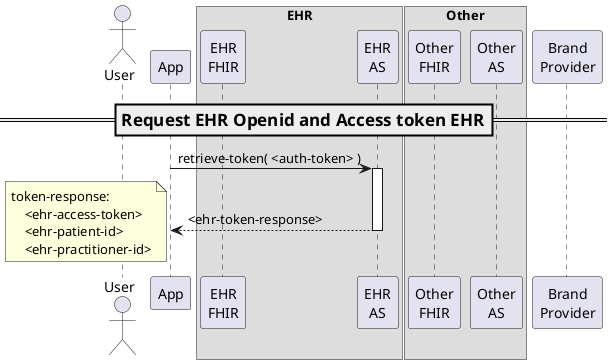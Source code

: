 @startuml

actor User
participant "App" as App
box EHR
    participant  "EHR\nFHIR" as EhrFHIR
    participant  "EHR\nAS" as EhrAS
end box
box Other
    participant  "Other\nFHIR" as OtherFHIR
    participant  "Other\nAS" as OtherAS
end box
participant  "Brand\nProvider" as BrandProvider

=== Request EHR Openid and Access token EHR ==
App -> EhrAS ++: retrieve-token( <auth-token> )
App <-- EhrAS --: <ehr-token-response>
note left
    token-response:
        <ehr-access-token>
        <ehr-patient-id>
        <ehr-practitioner-id>
end note

@enduml